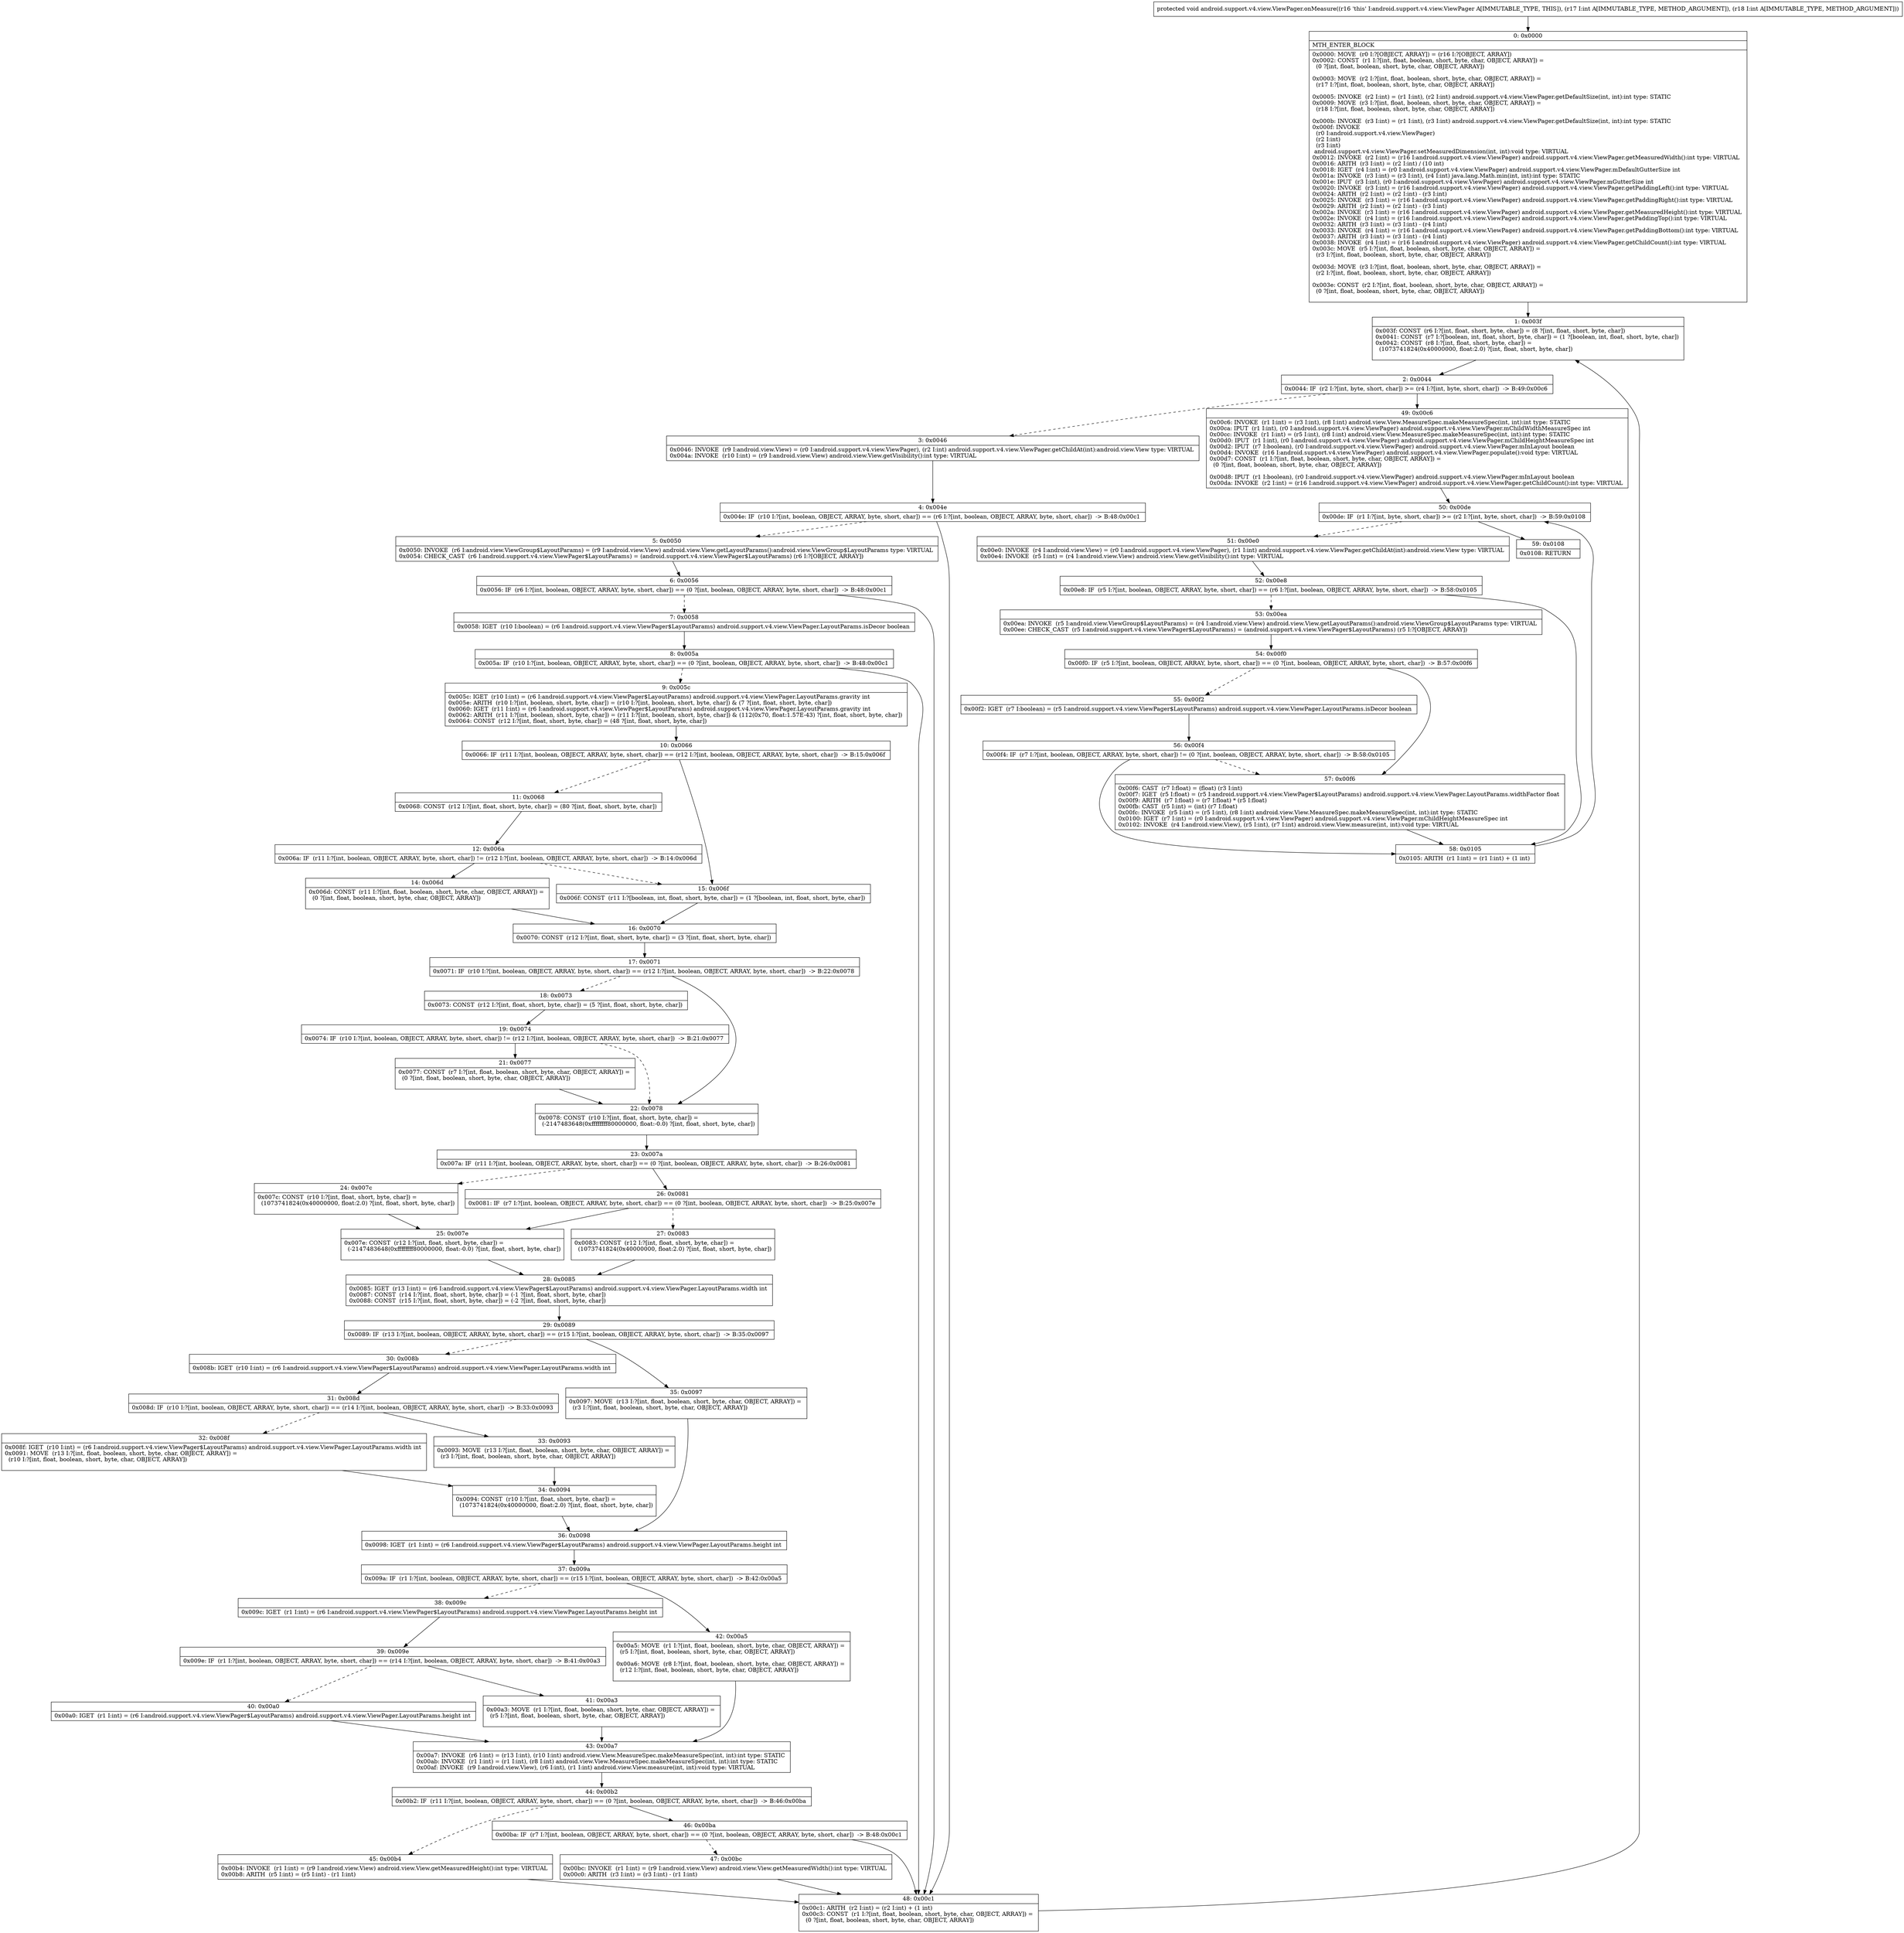 digraph "CFG forandroid.support.v4.view.ViewPager.onMeasure(II)V" {
Node_0 [shape=record,label="{0\:\ 0x0000|MTH_ENTER_BLOCK\l|0x0000: MOVE  (r0 I:?[OBJECT, ARRAY]) = (r16 I:?[OBJECT, ARRAY]) \l0x0002: CONST  (r1 I:?[int, float, boolean, short, byte, char, OBJECT, ARRAY]) = \l  (0 ?[int, float, boolean, short, byte, char, OBJECT, ARRAY])\l \l0x0003: MOVE  (r2 I:?[int, float, boolean, short, byte, char, OBJECT, ARRAY]) = \l  (r17 I:?[int, float, boolean, short, byte, char, OBJECT, ARRAY])\l \l0x0005: INVOKE  (r2 I:int) = (r1 I:int), (r2 I:int) android.support.v4.view.ViewPager.getDefaultSize(int, int):int type: STATIC \l0x0009: MOVE  (r3 I:?[int, float, boolean, short, byte, char, OBJECT, ARRAY]) = \l  (r18 I:?[int, float, boolean, short, byte, char, OBJECT, ARRAY])\l \l0x000b: INVOKE  (r3 I:int) = (r1 I:int), (r3 I:int) android.support.v4.view.ViewPager.getDefaultSize(int, int):int type: STATIC \l0x000f: INVOKE  \l  (r0 I:android.support.v4.view.ViewPager)\l  (r2 I:int)\l  (r3 I:int)\l android.support.v4.view.ViewPager.setMeasuredDimension(int, int):void type: VIRTUAL \l0x0012: INVOKE  (r2 I:int) = (r16 I:android.support.v4.view.ViewPager) android.support.v4.view.ViewPager.getMeasuredWidth():int type: VIRTUAL \l0x0016: ARITH  (r3 I:int) = (r2 I:int) \/ (10 int) \l0x0018: IGET  (r4 I:int) = (r0 I:android.support.v4.view.ViewPager) android.support.v4.view.ViewPager.mDefaultGutterSize int \l0x001a: INVOKE  (r3 I:int) = (r3 I:int), (r4 I:int) java.lang.Math.min(int, int):int type: STATIC \l0x001e: IPUT  (r3 I:int), (r0 I:android.support.v4.view.ViewPager) android.support.v4.view.ViewPager.mGutterSize int \l0x0020: INVOKE  (r3 I:int) = (r16 I:android.support.v4.view.ViewPager) android.support.v4.view.ViewPager.getPaddingLeft():int type: VIRTUAL \l0x0024: ARITH  (r2 I:int) = (r2 I:int) \- (r3 I:int) \l0x0025: INVOKE  (r3 I:int) = (r16 I:android.support.v4.view.ViewPager) android.support.v4.view.ViewPager.getPaddingRight():int type: VIRTUAL \l0x0029: ARITH  (r2 I:int) = (r2 I:int) \- (r3 I:int) \l0x002a: INVOKE  (r3 I:int) = (r16 I:android.support.v4.view.ViewPager) android.support.v4.view.ViewPager.getMeasuredHeight():int type: VIRTUAL \l0x002e: INVOKE  (r4 I:int) = (r16 I:android.support.v4.view.ViewPager) android.support.v4.view.ViewPager.getPaddingTop():int type: VIRTUAL \l0x0032: ARITH  (r3 I:int) = (r3 I:int) \- (r4 I:int) \l0x0033: INVOKE  (r4 I:int) = (r16 I:android.support.v4.view.ViewPager) android.support.v4.view.ViewPager.getPaddingBottom():int type: VIRTUAL \l0x0037: ARITH  (r3 I:int) = (r3 I:int) \- (r4 I:int) \l0x0038: INVOKE  (r4 I:int) = (r16 I:android.support.v4.view.ViewPager) android.support.v4.view.ViewPager.getChildCount():int type: VIRTUAL \l0x003c: MOVE  (r5 I:?[int, float, boolean, short, byte, char, OBJECT, ARRAY]) = \l  (r3 I:?[int, float, boolean, short, byte, char, OBJECT, ARRAY])\l \l0x003d: MOVE  (r3 I:?[int, float, boolean, short, byte, char, OBJECT, ARRAY]) = \l  (r2 I:?[int, float, boolean, short, byte, char, OBJECT, ARRAY])\l \l0x003e: CONST  (r2 I:?[int, float, boolean, short, byte, char, OBJECT, ARRAY]) = \l  (0 ?[int, float, boolean, short, byte, char, OBJECT, ARRAY])\l \l}"];
Node_1 [shape=record,label="{1\:\ 0x003f|0x003f: CONST  (r6 I:?[int, float, short, byte, char]) = (8 ?[int, float, short, byte, char]) \l0x0041: CONST  (r7 I:?[boolean, int, float, short, byte, char]) = (1 ?[boolean, int, float, short, byte, char]) \l0x0042: CONST  (r8 I:?[int, float, short, byte, char]) = \l  (1073741824(0x40000000, float:2.0) ?[int, float, short, byte, char])\l \l}"];
Node_2 [shape=record,label="{2\:\ 0x0044|0x0044: IF  (r2 I:?[int, byte, short, char]) \>= (r4 I:?[int, byte, short, char])  \-\> B:49:0x00c6 \l}"];
Node_3 [shape=record,label="{3\:\ 0x0046|0x0046: INVOKE  (r9 I:android.view.View) = (r0 I:android.support.v4.view.ViewPager), (r2 I:int) android.support.v4.view.ViewPager.getChildAt(int):android.view.View type: VIRTUAL \l0x004a: INVOKE  (r10 I:int) = (r9 I:android.view.View) android.view.View.getVisibility():int type: VIRTUAL \l}"];
Node_4 [shape=record,label="{4\:\ 0x004e|0x004e: IF  (r10 I:?[int, boolean, OBJECT, ARRAY, byte, short, char]) == (r6 I:?[int, boolean, OBJECT, ARRAY, byte, short, char])  \-\> B:48:0x00c1 \l}"];
Node_5 [shape=record,label="{5\:\ 0x0050|0x0050: INVOKE  (r6 I:android.view.ViewGroup$LayoutParams) = (r9 I:android.view.View) android.view.View.getLayoutParams():android.view.ViewGroup$LayoutParams type: VIRTUAL \l0x0054: CHECK_CAST  (r6 I:android.support.v4.view.ViewPager$LayoutParams) = (android.support.v4.view.ViewPager$LayoutParams) (r6 I:?[OBJECT, ARRAY]) \l}"];
Node_6 [shape=record,label="{6\:\ 0x0056|0x0056: IF  (r6 I:?[int, boolean, OBJECT, ARRAY, byte, short, char]) == (0 ?[int, boolean, OBJECT, ARRAY, byte, short, char])  \-\> B:48:0x00c1 \l}"];
Node_7 [shape=record,label="{7\:\ 0x0058|0x0058: IGET  (r10 I:boolean) = (r6 I:android.support.v4.view.ViewPager$LayoutParams) android.support.v4.view.ViewPager.LayoutParams.isDecor boolean \l}"];
Node_8 [shape=record,label="{8\:\ 0x005a|0x005a: IF  (r10 I:?[int, boolean, OBJECT, ARRAY, byte, short, char]) == (0 ?[int, boolean, OBJECT, ARRAY, byte, short, char])  \-\> B:48:0x00c1 \l}"];
Node_9 [shape=record,label="{9\:\ 0x005c|0x005c: IGET  (r10 I:int) = (r6 I:android.support.v4.view.ViewPager$LayoutParams) android.support.v4.view.ViewPager.LayoutParams.gravity int \l0x005e: ARITH  (r10 I:?[int, boolean, short, byte, char]) = (r10 I:?[int, boolean, short, byte, char]) & (7 ?[int, float, short, byte, char]) \l0x0060: IGET  (r11 I:int) = (r6 I:android.support.v4.view.ViewPager$LayoutParams) android.support.v4.view.ViewPager.LayoutParams.gravity int \l0x0062: ARITH  (r11 I:?[int, boolean, short, byte, char]) = (r11 I:?[int, boolean, short, byte, char]) & (112(0x70, float:1.57E\-43) ?[int, float, short, byte, char]) \l0x0064: CONST  (r12 I:?[int, float, short, byte, char]) = (48 ?[int, float, short, byte, char]) \l}"];
Node_10 [shape=record,label="{10\:\ 0x0066|0x0066: IF  (r11 I:?[int, boolean, OBJECT, ARRAY, byte, short, char]) == (r12 I:?[int, boolean, OBJECT, ARRAY, byte, short, char])  \-\> B:15:0x006f \l}"];
Node_11 [shape=record,label="{11\:\ 0x0068|0x0068: CONST  (r12 I:?[int, float, short, byte, char]) = (80 ?[int, float, short, byte, char]) \l}"];
Node_12 [shape=record,label="{12\:\ 0x006a|0x006a: IF  (r11 I:?[int, boolean, OBJECT, ARRAY, byte, short, char]) != (r12 I:?[int, boolean, OBJECT, ARRAY, byte, short, char])  \-\> B:14:0x006d \l}"];
Node_14 [shape=record,label="{14\:\ 0x006d|0x006d: CONST  (r11 I:?[int, float, boolean, short, byte, char, OBJECT, ARRAY]) = \l  (0 ?[int, float, boolean, short, byte, char, OBJECT, ARRAY])\l \l}"];
Node_15 [shape=record,label="{15\:\ 0x006f|0x006f: CONST  (r11 I:?[boolean, int, float, short, byte, char]) = (1 ?[boolean, int, float, short, byte, char]) \l}"];
Node_16 [shape=record,label="{16\:\ 0x0070|0x0070: CONST  (r12 I:?[int, float, short, byte, char]) = (3 ?[int, float, short, byte, char]) \l}"];
Node_17 [shape=record,label="{17\:\ 0x0071|0x0071: IF  (r10 I:?[int, boolean, OBJECT, ARRAY, byte, short, char]) == (r12 I:?[int, boolean, OBJECT, ARRAY, byte, short, char])  \-\> B:22:0x0078 \l}"];
Node_18 [shape=record,label="{18\:\ 0x0073|0x0073: CONST  (r12 I:?[int, float, short, byte, char]) = (5 ?[int, float, short, byte, char]) \l}"];
Node_19 [shape=record,label="{19\:\ 0x0074|0x0074: IF  (r10 I:?[int, boolean, OBJECT, ARRAY, byte, short, char]) != (r12 I:?[int, boolean, OBJECT, ARRAY, byte, short, char])  \-\> B:21:0x0077 \l}"];
Node_21 [shape=record,label="{21\:\ 0x0077|0x0077: CONST  (r7 I:?[int, float, boolean, short, byte, char, OBJECT, ARRAY]) = \l  (0 ?[int, float, boolean, short, byte, char, OBJECT, ARRAY])\l \l}"];
Node_22 [shape=record,label="{22\:\ 0x0078|0x0078: CONST  (r10 I:?[int, float, short, byte, char]) = \l  (\-2147483648(0xffffffff80000000, float:\-0.0) ?[int, float, short, byte, char])\l \l}"];
Node_23 [shape=record,label="{23\:\ 0x007a|0x007a: IF  (r11 I:?[int, boolean, OBJECT, ARRAY, byte, short, char]) == (0 ?[int, boolean, OBJECT, ARRAY, byte, short, char])  \-\> B:26:0x0081 \l}"];
Node_24 [shape=record,label="{24\:\ 0x007c|0x007c: CONST  (r10 I:?[int, float, short, byte, char]) = \l  (1073741824(0x40000000, float:2.0) ?[int, float, short, byte, char])\l \l}"];
Node_25 [shape=record,label="{25\:\ 0x007e|0x007e: CONST  (r12 I:?[int, float, short, byte, char]) = \l  (\-2147483648(0xffffffff80000000, float:\-0.0) ?[int, float, short, byte, char])\l \l}"];
Node_26 [shape=record,label="{26\:\ 0x0081|0x0081: IF  (r7 I:?[int, boolean, OBJECT, ARRAY, byte, short, char]) == (0 ?[int, boolean, OBJECT, ARRAY, byte, short, char])  \-\> B:25:0x007e \l}"];
Node_27 [shape=record,label="{27\:\ 0x0083|0x0083: CONST  (r12 I:?[int, float, short, byte, char]) = \l  (1073741824(0x40000000, float:2.0) ?[int, float, short, byte, char])\l \l}"];
Node_28 [shape=record,label="{28\:\ 0x0085|0x0085: IGET  (r13 I:int) = (r6 I:android.support.v4.view.ViewPager$LayoutParams) android.support.v4.view.ViewPager.LayoutParams.width int \l0x0087: CONST  (r14 I:?[int, float, short, byte, char]) = (\-1 ?[int, float, short, byte, char]) \l0x0088: CONST  (r15 I:?[int, float, short, byte, char]) = (\-2 ?[int, float, short, byte, char]) \l}"];
Node_29 [shape=record,label="{29\:\ 0x0089|0x0089: IF  (r13 I:?[int, boolean, OBJECT, ARRAY, byte, short, char]) == (r15 I:?[int, boolean, OBJECT, ARRAY, byte, short, char])  \-\> B:35:0x0097 \l}"];
Node_30 [shape=record,label="{30\:\ 0x008b|0x008b: IGET  (r10 I:int) = (r6 I:android.support.v4.view.ViewPager$LayoutParams) android.support.v4.view.ViewPager.LayoutParams.width int \l}"];
Node_31 [shape=record,label="{31\:\ 0x008d|0x008d: IF  (r10 I:?[int, boolean, OBJECT, ARRAY, byte, short, char]) == (r14 I:?[int, boolean, OBJECT, ARRAY, byte, short, char])  \-\> B:33:0x0093 \l}"];
Node_32 [shape=record,label="{32\:\ 0x008f|0x008f: IGET  (r10 I:int) = (r6 I:android.support.v4.view.ViewPager$LayoutParams) android.support.v4.view.ViewPager.LayoutParams.width int \l0x0091: MOVE  (r13 I:?[int, float, boolean, short, byte, char, OBJECT, ARRAY]) = \l  (r10 I:?[int, float, boolean, short, byte, char, OBJECT, ARRAY])\l \l}"];
Node_33 [shape=record,label="{33\:\ 0x0093|0x0093: MOVE  (r13 I:?[int, float, boolean, short, byte, char, OBJECT, ARRAY]) = \l  (r3 I:?[int, float, boolean, short, byte, char, OBJECT, ARRAY])\l \l}"];
Node_34 [shape=record,label="{34\:\ 0x0094|0x0094: CONST  (r10 I:?[int, float, short, byte, char]) = \l  (1073741824(0x40000000, float:2.0) ?[int, float, short, byte, char])\l \l}"];
Node_35 [shape=record,label="{35\:\ 0x0097|0x0097: MOVE  (r13 I:?[int, float, boolean, short, byte, char, OBJECT, ARRAY]) = \l  (r3 I:?[int, float, boolean, short, byte, char, OBJECT, ARRAY])\l \l}"];
Node_36 [shape=record,label="{36\:\ 0x0098|0x0098: IGET  (r1 I:int) = (r6 I:android.support.v4.view.ViewPager$LayoutParams) android.support.v4.view.ViewPager.LayoutParams.height int \l}"];
Node_37 [shape=record,label="{37\:\ 0x009a|0x009a: IF  (r1 I:?[int, boolean, OBJECT, ARRAY, byte, short, char]) == (r15 I:?[int, boolean, OBJECT, ARRAY, byte, short, char])  \-\> B:42:0x00a5 \l}"];
Node_38 [shape=record,label="{38\:\ 0x009c|0x009c: IGET  (r1 I:int) = (r6 I:android.support.v4.view.ViewPager$LayoutParams) android.support.v4.view.ViewPager.LayoutParams.height int \l}"];
Node_39 [shape=record,label="{39\:\ 0x009e|0x009e: IF  (r1 I:?[int, boolean, OBJECT, ARRAY, byte, short, char]) == (r14 I:?[int, boolean, OBJECT, ARRAY, byte, short, char])  \-\> B:41:0x00a3 \l}"];
Node_40 [shape=record,label="{40\:\ 0x00a0|0x00a0: IGET  (r1 I:int) = (r6 I:android.support.v4.view.ViewPager$LayoutParams) android.support.v4.view.ViewPager.LayoutParams.height int \l}"];
Node_41 [shape=record,label="{41\:\ 0x00a3|0x00a3: MOVE  (r1 I:?[int, float, boolean, short, byte, char, OBJECT, ARRAY]) = \l  (r5 I:?[int, float, boolean, short, byte, char, OBJECT, ARRAY])\l \l}"];
Node_42 [shape=record,label="{42\:\ 0x00a5|0x00a5: MOVE  (r1 I:?[int, float, boolean, short, byte, char, OBJECT, ARRAY]) = \l  (r5 I:?[int, float, boolean, short, byte, char, OBJECT, ARRAY])\l \l0x00a6: MOVE  (r8 I:?[int, float, boolean, short, byte, char, OBJECT, ARRAY]) = \l  (r12 I:?[int, float, boolean, short, byte, char, OBJECT, ARRAY])\l \l}"];
Node_43 [shape=record,label="{43\:\ 0x00a7|0x00a7: INVOKE  (r6 I:int) = (r13 I:int), (r10 I:int) android.view.View.MeasureSpec.makeMeasureSpec(int, int):int type: STATIC \l0x00ab: INVOKE  (r1 I:int) = (r1 I:int), (r8 I:int) android.view.View.MeasureSpec.makeMeasureSpec(int, int):int type: STATIC \l0x00af: INVOKE  (r9 I:android.view.View), (r6 I:int), (r1 I:int) android.view.View.measure(int, int):void type: VIRTUAL \l}"];
Node_44 [shape=record,label="{44\:\ 0x00b2|0x00b2: IF  (r11 I:?[int, boolean, OBJECT, ARRAY, byte, short, char]) == (0 ?[int, boolean, OBJECT, ARRAY, byte, short, char])  \-\> B:46:0x00ba \l}"];
Node_45 [shape=record,label="{45\:\ 0x00b4|0x00b4: INVOKE  (r1 I:int) = (r9 I:android.view.View) android.view.View.getMeasuredHeight():int type: VIRTUAL \l0x00b8: ARITH  (r5 I:int) = (r5 I:int) \- (r1 I:int) \l}"];
Node_46 [shape=record,label="{46\:\ 0x00ba|0x00ba: IF  (r7 I:?[int, boolean, OBJECT, ARRAY, byte, short, char]) == (0 ?[int, boolean, OBJECT, ARRAY, byte, short, char])  \-\> B:48:0x00c1 \l}"];
Node_47 [shape=record,label="{47\:\ 0x00bc|0x00bc: INVOKE  (r1 I:int) = (r9 I:android.view.View) android.view.View.getMeasuredWidth():int type: VIRTUAL \l0x00c0: ARITH  (r3 I:int) = (r3 I:int) \- (r1 I:int) \l}"];
Node_48 [shape=record,label="{48\:\ 0x00c1|0x00c1: ARITH  (r2 I:int) = (r2 I:int) + (1 int) \l0x00c3: CONST  (r1 I:?[int, float, boolean, short, byte, char, OBJECT, ARRAY]) = \l  (0 ?[int, float, boolean, short, byte, char, OBJECT, ARRAY])\l \l}"];
Node_49 [shape=record,label="{49\:\ 0x00c6|0x00c6: INVOKE  (r1 I:int) = (r3 I:int), (r8 I:int) android.view.View.MeasureSpec.makeMeasureSpec(int, int):int type: STATIC \l0x00ca: IPUT  (r1 I:int), (r0 I:android.support.v4.view.ViewPager) android.support.v4.view.ViewPager.mChildWidthMeasureSpec int \l0x00cc: INVOKE  (r1 I:int) = (r5 I:int), (r8 I:int) android.view.View.MeasureSpec.makeMeasureSpec(int, int):int type: STATIC \l0x00d0: IPUT  (r1 I:int), (r0 I:android.support.v4.view.ViewPager) android.support.v4.view.ViewPager.mChildHeightMeasureSpec int \l0x00d2: IPUT  (r7 I:boolean), (r0 I:android.support.v4.view.ViewPager) android.support.v4.view.ViewPager.mInLayout boolean \l0x00d4: INVOKE  (r16 I:android.support.v4.view.ViewPager) android.support.v4.view.ViewPager.populate():void type: VIRTUAL \l0x00d7: CONST  (r1 I:?[int, float, boolean, short, byte, char, OBJECT, ARRAY]) = \l  (0 ?[int, float, boolean, short, byte, char, OBJECT, ARRAY])\l \l0x00d8: IPUT  (r1 I:boolean), (r0 I:android.support.v4.view.ViewPager) android.support.v4.view.ViewPager.mInLayout boolean \l0x00da: INVOKE  (r2 I:int) = (r16 I:android.support.v4.view.ViewPager) android.support.v4.view.ViewPager.getChildCount():int type: VIRTUAL \l}"];
Node_50 [shape=record,label="{50\:\ 0x00de|0x00de: IF  (r1 I:?[int, byte, short, char]) \>= (r2 I:?[int, byte, short, char])  \-\> B:59:0x0108 \l}"];
Node_51 [shape=record,label="{51\:\ 0x00e0|0x00e0: INVOKE  (r4 I:android.view.View) = (r0 I:android.support.v4.view.ViewPager), (r1 I:int) android.support.v4.view.ViewPager.getChildAt(int):android.view.View type: VIRTUAL \l0x00e4: INVOKE  (r5 I:int) = (r4 I:android.view.View) android.view.View.getVisibility():int type: VIRTUAL \l}"];
Node_52 [shape=record,label="{52\:\ 0x00e8|0x00e8: IF  (r5 I:?[int, boolean, OBJECT, ARRAY, byte, short, char]) == (r6 I:?[int, boolean, OBJECT, ARRAY, byte, short, char])  \-\> B:58:0x0105 \l}"];
Node_53 [shape=record,label="{53\:\ 0x00ea|0x00ea: INVOKE  (r5 I:android.view.ViewGroup$LayoutParams) = (r4 I:android.view.View) android.view.View.getLayoutParams():android.view.ViewGroup$LayoutParams type: VIRTUAL \l0x00ee: CHECK_CAST  (r5 I:android.support.v4.view.ViewPager$LayoutParams) = (android.support.v4.view.ViewPager$LayoutParams) (r5 I:?[OBJECT, ARRAY]) \l}"];
Node_54 [shape=record,label="{54\:\ 0x00f0|0x00f0: IF  (r5 I:?[int, boolean, OBJECT, ARRAY, byte, short, char]) == (0 ?[int, boolean, OBJECT, ARRAY, byte, short, char])  \-\> B:57:0x00f6 \l}"];
Node_55 [shape=record,label="{55\:\ 0x00f2|0x00f2: IGET  (r7 I:boolean) = (r5 I:android.support.v4.view.ViewPager$LayoutParams) android.support.v4.view.ViewPager.LayoutParams.isDecor boolean \l}"];
Node_56 [shape=record,label="{56\:\ 0x00f4|0x00f4: IF  (r7 I:?[int, boolean, OBJECT, ARRAY, byte, short, char]) != (0 ?[int, boolean, OBJECT, ARRAY, byte, short, char])  \-\> B:58:0x0105 \l}"];
Node_57 [shape=record,label="{57\:\ 0x00f6|0x00f6: CAST  (r7 I:float) = (float) (r3 I:int) \l0x00f7: IGET  (r5 I:float) = (r5 I:android.support.v4.view.ViewPager$LayoutParams) android.support.v4.view.ViewPager.LayoutParams.widthFactor float \l0x00f9: ARITH  (r7 I:float) = (r7 I:float) * (r5 I:float) \l0x00fb: CAST  (r5 I:int) = (int) (r7 I:float) \l0x00fc: INVOKE  (r5 I:int) = (r5 I:int), (r8 I:int) android.view.View.MeasureSpec.makeMeasureSpec(int, int):int type: STATIC \l0x0100: IGET  (r7 I:int) = (r0 I:android.support.v4.view.ViewPager) android.support.v4.view.ViewPager.mChildHeightMeasureSpec int \l0x0102: INVOKE  (r4 I:android.view.View), (r5 I:int), (r7 I:int) android.view.View.measure(int, int):void type: VIRTUAL \l}"];
Node_58 [shape=record,label="{58\:\ 0x0105|0x0105: ARITH  (r1 I:int) = (r1 I:int) + (1 int) \l}"];
Node_59 [shape=record,label="{59\:\ 0x0108|0x0108: RETURN   \l}"];
MethodNode[shape=record,label="{protected void android.support.v4.view.ViewPager.onMeasure((r16 'this' I:android.support.v4.view.ViewPager A[IMMUTABLE_TYPE, THIS]), (r17 I:int A[IMMUTABLE_TYPE, METHOD_ARGUMENT]), (r18 I:int A[IMMUTABLE_TYPE, METHOD_ARGUMENT])) }"];
MethodNode -> Node_0;
Node_0 -> Node_1;
Node_1 -> Node_2;
Node_2 -> Node_3[style=dashed];
Node_2 -> Node_49;
Node_3 -> Node_4;
Node_4 -> Node_5[style=dashed];
Node_4 -> Node_48;
Node_5 -> Node_6;
Node_6 -> Node_7[style=dashed];
Node_6 -> Node_48;
Node_7 -> Node_8;
Node_8 -> Node_9[style=dashed];
Node_8 -> Node_48;
Node_9 -> Node_10;
Node_10 -> Node_11[style=dashed];
Node_10 -> Node_15;
Node_11 -> Node_12;
Node_12 -> Node_14;
Node_12 -> Node_15[style=dashed];
Node_14 -> Node_16;
Node_15 -> Node_16;
Node_16 -> Node_17;
Node_17 -> Node_18[style=dashed];
Node_17 -> Node_22;
Node_18 -> Node_19;
Node_19 -> Node_21;
Node_19 -> Node_22[style=dashed];
Node_21 -> Node_22;
Node_22 -> Node_23;
Node_23 -> Node_24[style=dashed];
Node_23 -> Node_26;
Node_24 -> Node_25;
Node_25 -> Node_28;
Node_26 -> Node_25;
Node_26 -> Node_27[style=dashed];
Node_27 -> Node_28;
Node_28 -> Node_29;
Node_29 -> Node_30[style=dashed];
Node_29 -> Node_35;
Node_30 -> Node_31;
Node_31 -> Node_32[style=dashed];
Node_31 -> Node_33;
Node_32 -> Node_34;
Node_33 -> Node_34;
Node_34 -> Node_36;
Node_35 -> Node_36;
Node_36 -> Node_37;
Node_37 -> Node_38[style=dashed];
Node_37 -> Node_42;
Node_38 -> Node_39;
Node_39 -> Node_40[style=dashed];
Node_39 -> Node_41;
Node_40 -> Node_43;
Node_41 -> Node_43;
Node_42 -> Node_43;
Node_43 -> Node_44;
Node_44 -> Node_45[style=dashed];
Node_44 -> Node_46;
Node_45 -> Node_48;
Node_46 -> Node_47[style=dashed];
Node_46 -> Node_48;
Node_47 -> Node_48;
Node_48 -> Node_1;
Node_49 -> Node_50;
Node_50 -> Node_51[style=dashed];
Node_50 -> Node_59;
Node_51 -> Node_52;
Node_52 -> Node_53[style=dashed];
Node_52 -> Node_58;
Node_53 -> Node_54;
Node_54 -> Node_55[style=dashed];
Node_54 -> Node_57;
Node_55 -> Node_56;
Node_56 -> Node_57[style=dashed];
Node_56 -> Node_58;
Node_57 -> Node_58;
Node_58 -> Node_50;
}

